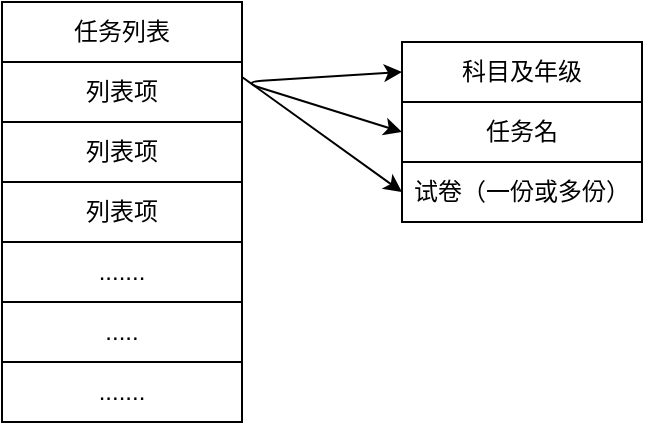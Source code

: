 <mxfile version="13.9.3" type="github">
  <diagram id="LsOLIy9QFKdU55nzZaIr" name="Page-1">
    <mxGraphModel dx="785" dy="526" grid="1" gridSize="10" guides="1" tooltips="1" connect="1" arrows="1" fold="1" page="1" pageScale="1" pageWidth="827" pageHeight="1169" math="0" shadow="0">
      <root>
        <mxCell id="0" />
        <mxCell id="1" parent="0" />
        <mxCell id="q3a9LYMhe1RpyNR2yRac-1" value="列表项" style="rounded=0;whiteSpace=wrap;html=1;" vertex="1" parent="1">
          <mxGeometry x="260" y="140" width="120" height="30" as="geometry" />
        </mxCell>
        <mxCell id="q3a9LYMhe1RpyNR2yRac-2" value="任务列表" style="rounded=0;whiteSpace=wrap;html=1;" vertex="1" parent="1">
          <mxGeometry x="260" y="110" width="120" height="30" as="geometry" />
        </mxCell>
        <mxCell id="q3a9LYMhe1RpyNR2yRac-3" value="列表项" style="rounded=0;whiteSpace=wrap;html=1;" vertex="1" parent="1">
          <mxGeometry x="260" y="170" width="120" height="30" as="geometry" />
        </mxCell>
        <mxCell id="q3a9LYMhe1RpyNR2yRac-4" value="科目及年级" style="rounded=0;whiteSpace=wrap;html=1;" vertex="1" parent="1">
          <mxGeometry x="460" y="130" width="120" height="30" as="geometry" />
        </mxCell>
        <mxCell id="q3a9LYMhe1RpyNR2yRac-5" value="......." style="rounded=0;whiteSpace=wrap;html=1;" vertex="1" parent="1">
          <mxGeometry x="260" y="290" width="120" height="30" as="geometry" />
        </mxCell>
        <mxCell id="q3a9LYMhe1RpyNR2yRac-6" value="....." style="rounded=0;whiteSpace=wrap;html=1;" vertex="1" parent="1">
          <mxGeometry x="260" y="260" width="120" height="30" as="geometry" />
        </mxCell>
        <mxCell id="q3a9LYMhe1RpyNR2yRac-7" value="......." style="rounded=0;whiteSpace=wrap;html=1;" vertex="1" parent="1">
          <mxGeometry x="260" y="230" width="120" height="30" as="geometry" />
        </mxCell>
        <mxCell id="q3a9LYMhe1RpyNR2yRac-8" value="列表项" style="rounded=0;whiteSpace=wrap;html=1;" vertex="1" parent="1">
          <mxGeometry x="260" y="200" width="120" height="30" as="geometry" />
        </mxCell>
        <mxCell id="q3a9LYMhe1RpyNR2yRac-9" value="任务名" style="rounded=0;whiteSpace=wrap;html=1;" vertex="1" parent="1">
          <mxGeometry x="460" y="160" width="120" height="30" as="geometry" />
        </mxCell>
        <mxCell id="q3a9LYMhe1RpyNR2yRac-10" value="" style="endArrow=classic;startArrow=classic;html=1;exitX=0;exitY=0.5;exitDx=0;exitDy=0;entryX=0;entryY=0.5;entryDx=0;entryDy=0;" edge="1" parent="1" source="q3a9LYMhe1RpyNR2yRac-9" target="q3a9LYMhe1RpyNR2yRac-4">
          <mxGeometry width="50" height="50" relative="1" as="geometry">
            <mxPoint x="350" y="180" as="sourcePoint" />
            <mxPoint x="400" y="130" as="targetPoint" />
            <Array as="points">
              <mxPoint x="380" y="150" />
            </Array>
          </mxGeometry>
        </mxCell>
        <mxCell id="q3a9LYMhe1RpyNR2yRac-13" value="试卷（一份或多份）" style="rounded=0;whiteSpace=wrap;html=1;" vertex="1" parent="1">
          <mxGeometry x="460" y="190" width="120" height="30" as="geometry" />
        </mxCell>
        <mxCell id="q3a9LYMhe1RpyNR2yRac-17" value="" style="endArrow=classic;html=1;entryX=0;entryY=0.5;entryDx=0;entryDy=0;exitX=1;exitY=0.25;exitDx=0;exitDy=0;" edge="1" parent="1" source="q3a9LYMhe1RpyNR2yRac-1" target="q3a9LYMhe1RpyNR2yRac-13">
          <mxGeometry width="50" height="50" relative="1" as="geometry">
            <mxPoint x="410" y="205" as="sourcePoint" />
            <mxPoint x="430" y="250" as="targetPoint" />
          </mxGeometry>
        </mxCell>
      </root>
    </mxGraphModel>
  </diagram>
</mxfile>
